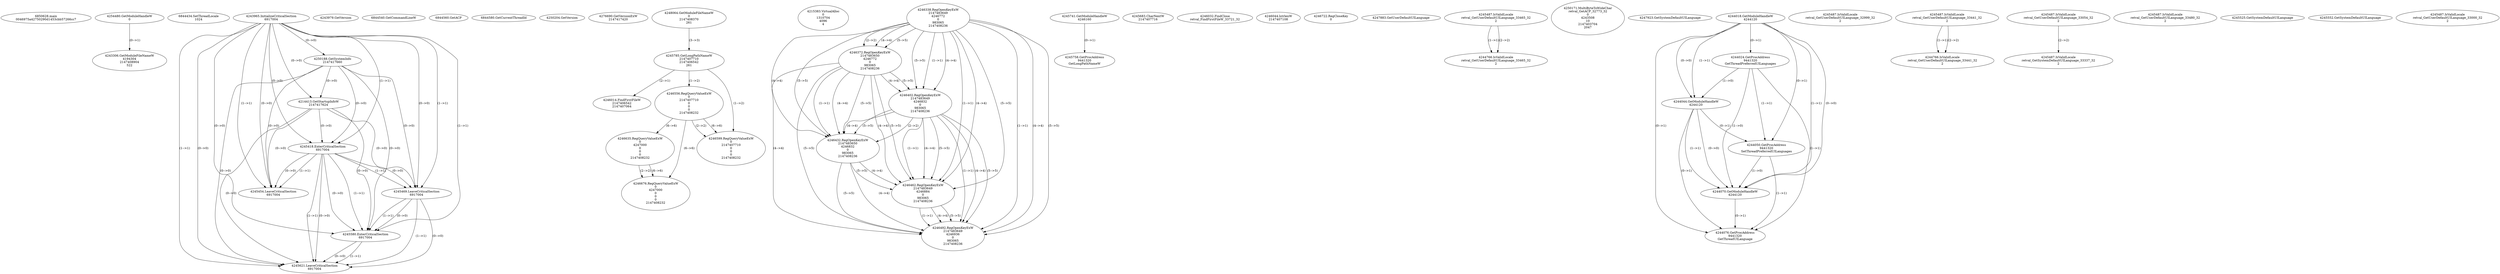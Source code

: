 // Global SCDG with merge call
digraph {
	0 [label="6850628.main
0046975a42750290d1453cbb57266cc7"]
	1 [label="4254480.GetModuleHandleW
0"]
	2 [label="6844434.SetThreadLocale
1024"]
	3 [label="4243965.InitializeCriticalSection
6917004"]
	4 [label="4243979.GetVersion
"]
	5 [label="4250188.GetSystemInfo
2147417660"]
	3 -> 5 [label="(0-->0)"]
	6 [label="6844540.GetCommandLineW
"]
	7 [label="4214413.GetStartupInfoW
2147417624"]
	3 -> 7 [label="(0-->0)"]
	5 -> 7 [label="(0-->0)"]
	8 [label="6844560.GetACP
"]
	9 [label="6844580.GetCurrentThreadId
"]
	10 [label="4250204.GetVersion
"]
	11 [label="4276690.GetVersionExW
2147417420"]
	12 [label="4243306.GetModuleFileNameW
4194304
2147408904
522"]
	1 -> 12 [label="(0-->1)"]
	13 [label="4248064.GetModuleFileNameW
0
2147408370
261"]
	14 [label="4215383.VirtualAlloc
0
1310704
4096
4"]
	15 [label="4246338.RegOpenKeyExW
2147483649
4246772
0
983065
2147408236"]
	16 [label="4246372.RegOpenKeyExW
2147483650
4246772
0
983065
2147408236"]
	15 -> 16 [label="(2-->2)"]
	15 -> 16 [label="(4-->4)"]
	15 -> 16 [label="(5-->5)"]
	17 [label="4245741.GetModuleHandleW
4246160"]
	18 [label="4245758.GetProcAddress
9441320
GetLongPathNameW"]
	17 -> 18 [label="(0-->1)"]
	19 [label="4245785.GetLongPathNameW
2147407710
2147406542
261"]
	13 -> 19 [label="(3-->3)"]
	20 [label="4245683.CharNextW
2147407716"]
	21 [label="4246014.FindFirstFileW
2147406542
2147407064"]
	19 -> 21 [label="(2-->1)"]
	22 [label="4246032.FindClose
retval_FindFirstFileW_33721_32"]
	23 [label="4246044.lstrlenW
2147407108"]
	24 [label="4246556.RegQueryValueExW
0
2147407710
0
0
0
2147408232"]
	19 -> 24 [label="(1-->2)"]
	25 [label="4246635.RegQueryValueExW
0
4247000
0
0
0
2147408232"]
	24 -> 25 [label="(6-->6)"]
	26 [label="4246676.RegQueryValueExW
0
4247000
0
0
0
2147408232"]
	25 -> 26 [label="(2-->2)"]
	24 -> 26 [label="(6-->6)"]
	25 -> 26 [label="(6-->6)"]
	27 [label="4246722.RegCloseKey
0"]
	28 [label="4247883.GetUserDefaultUILanguage
"]
	29 [label="4245418.EnterCriticalSection
6917004"]
	3 -> 29 [label="(1-->1)"]
	3 -> 29 [label="(0-->0)"]
	5 -> 29 [label="(0-->0)"]
	7 -> 29 [label="(0-->0)"]
	30 [label="4245469.LeaveCriticalSection
6917004"]
	3 -> 30 [label="(1-->1)"]
	29 -> 30 [label="(1-->1)"]
	3 -> 30 [label="(0-->0)"]
	5 -> 30 [label="(0-->0)"]
	7 -> 30 [label="(0-->0)"]
	29 -> 30 [label="(0-->0)"]
	31 [label="4245487.IsValidLocale
retval_GetUserDefaultUILanguage_33465_32
2"]
	32 [label="4250171.MultiByteToWideChar
retval_GetACP_32773_32
0
4243508
10
2147403704
2047"]
	33 [label="4245454.LeaveCriticalSection
6917004"]
	3 -> 33 [label="(1-->1)"]
	29 -> 33 [label="(1-->1)"]
	3 -> 33 [label="(0-->0)"]
	5 -> 33 [label="(0-->0)"]
	7 -> 33 [label="(0-->0)"]
	29 -> 33 [label="(0-->0)"]
	34 [label="4247923.GetSystemDefaultUILanguage
"]
	35 [label="4244018.GetModuleHandleW
4244120"]
	36 [label="4244024.GetProcAddress
9441320
GetThreadPreferredUILanguages"]
	35 -> 36 [label="(0-->1)"]
	37 [label="4244044.GetModuleHandleW
4244120"]
	35 -> 37 [label="(1-->1)"]
	35 -> 37 [label="(0-->0)"]
	36 -> 37 [label="(1-->0)"]
	38 [label="4244050.GetProcAddress
9441320
SetThreadPreferredUILanguages"]
	35 -> 38 [label="(0-->1)"]
	36 -> 38 [label="(1-->1)"]
	37 -> 38 [label="(0-->1)"]
	39 [label="4244070.GetModuleHandleW
4244120"]
	35 -> 39 [label="(1-->1)"]
	37 -> 39 [label="(1-->1)"]
	35 -> 39 [label="(0-->0)"]
	36 -> 39 [label="(1-->0)"]
	37 -> 39 [label="(0-->0)"]
	38 -> 39 [label="(1-->0)"]
	40 [label="4244076.GetProcAddress
9441320
GetThreadUILanguage"]
	35 -> 40 [label="(0-->1)"]
	36 -> 40 [label="(1-->1)"]
	37 -> 40 [label="(0-->1)"]
	38 -> 40 [label="(1-->1)"]
	39 -> 40 [label="(0-->1)"]
	41 [label="4246402.RegOpenKeyExW
2147483649
4246832
0
983065
2147408236"]
	15 -> 41 [label="(1-->1)"]
	15 -> 41 [label="(4-->4)"]
	16 -> 41 [label="(4-->4)"]
	15 -> 41 [label="(5-->5)"]
	16 -> 41 [label="(5-->5)"]
	42 [label="4246432.RegOpenKeyExW
2147483650
4246832
0
983065
2147408236"]
	16 -> 42 [label="(1-->1)"]
	41 -> 42 [label="(2-->2)"]
	15 -> 42 [label="(4-->4)"]
	16 -> 42 [label="(4-->4)"]
	41 -> 42 [label="(4-->4)"]
	15 -> 42 [label="(5-->5)"]
	16 -> 42 [label="(5-->5)"]
	41 -> 42 [label="(5-->5)"]
	43 [label="4246462.RegOpenKeyExW
2147483649
4246884
0
983065
2147408236"]
	15 -> 43 [label="(1-->1)"]
	41 -> 43 [label="(1-->1)"]
	15 -> 43 [label="(4-->4)"]
	16 -> 43 [label="(4-->4)"]
	41 -> 43 [label="(4-->4)"]
	42 -> 43 [label="(4-->4)"]
	15 -> 43 [label="(5-->5)"]
	16 -> 43 [label="(5-->5)"]
	41 -> 43 [label="(5-->5)"]
	42 -> 43 [label="(5-->5)"]
	44 [label="4246599.RegQueryValueExW
0
2147407710
0
0
0
2147408232"]
	19 -> 44 [label="(1-->2)"]
	24 -> 44 [label="(2-->2)"]
	24 -> 44 [label="(6-->6)"]
	45 [label="4245487.IsValidLocale
retval_GetUserDefaultUILanguage_32999_32
2"]
	46 [label="4245487.IsValidLocale
retval_GetUserDefaultUILanguage_33441_32
2"]
	47 [label="4245487.IsValidLocale
retval_GetUserDefaultUILanguage_33054_32
2"]
	48 [label="4245580.EnterCriticalSection
6917004"]
	3 -> 48 [label="(1-->1)"]
	29 -> 48 [label="(1-->1)"]
	30 -> 48 [label="(1-->1)"]
	3 -> 48 [label="(0-->0)"]
	5 -> 48 [label="(0-->0)"]
	7 -> 48 [label="(0-->0)"]
	29 -> 48 [label="(0-->0)"]
	30 -> 48 [label="(0-->0)"]
	49 [label="4245621.LeaveCriticalSection
6917004"]
	3 -> 49 [label="(1-->1)"]
	29 -> 49 [label="(1-->1)"]
	30 -> 49 [label="(1-->1)"]
	48 -> 49 [label="(1-->1)"]
	3 -> 49 [label="(0-->0)"]
	5 -> 49 [label="(0-->0)"]
	7 -> 49 [label="(0-->0)"]
	29 -> 49 [label="(0-->0)"]
	30 -> 49 [label="(0-->0)"]
	48 -> 49 [label="(0-->0)"]
	50 [label="4245487.IsValidLocale
retval_GetSystemDefaultUILanguage_33337_32
2"]
	47 -> 50 [label="(2-->2)"]
	51 [label="4245487.IsValidLocale
retval_GetUserDefaultUILanguage_33480_32
2"]
	52 [label="4244766.IsValidLocale
retval_GetUserDefaultUILanguage_33465_32
2"]
	31 -> 52 [label="(1-->1)"]
	31 -> 52 [label="(2-->2)"]
	53 [label="4245525.GetSystemDefaultUILanguage
"]
	54 [label="4245552.GetSystemDefaultUILanguage
"]
	55 [label="4244766.IsValidLocale
retval_GetUserDefaultUILanguage_33441_32
2"]
	46 -> 55 [label="(1-->1)"]
	46 -> 55 [label="(2-->2)"]
	56 [label="4246492.RegOpenKeyExW
2147483649
4246936
0
983065
2147408236"]
	15 -> 56 [label="(1-->1)"]
	41 -> 56 [label="(1-->1)"]
	43 -> 56 [label="(1-->1)"]
	15 -> 56 [label="(4-->4)"]
	16 -> 56 [label="(4-->4)"]
	41 -> 56 [label="(4-->4)"]
	42 -> 56 [label="(4-->4)"]
	43 -> 56 [label="(4-->4)"]
	15 -> 56 [label="(5-->5)"]
	16 -> 56 [label="(5-->5)"]
	41 -> 56 [label="(5-->5)"]
	42 -> 56 [label="(5-->5)"]
	43 -> 56 [label="(5-->5)"]
	57 [label="4245487.IsValidLocale
retval_GetUserDefaultUILanguage_33000_32
2"]
}
